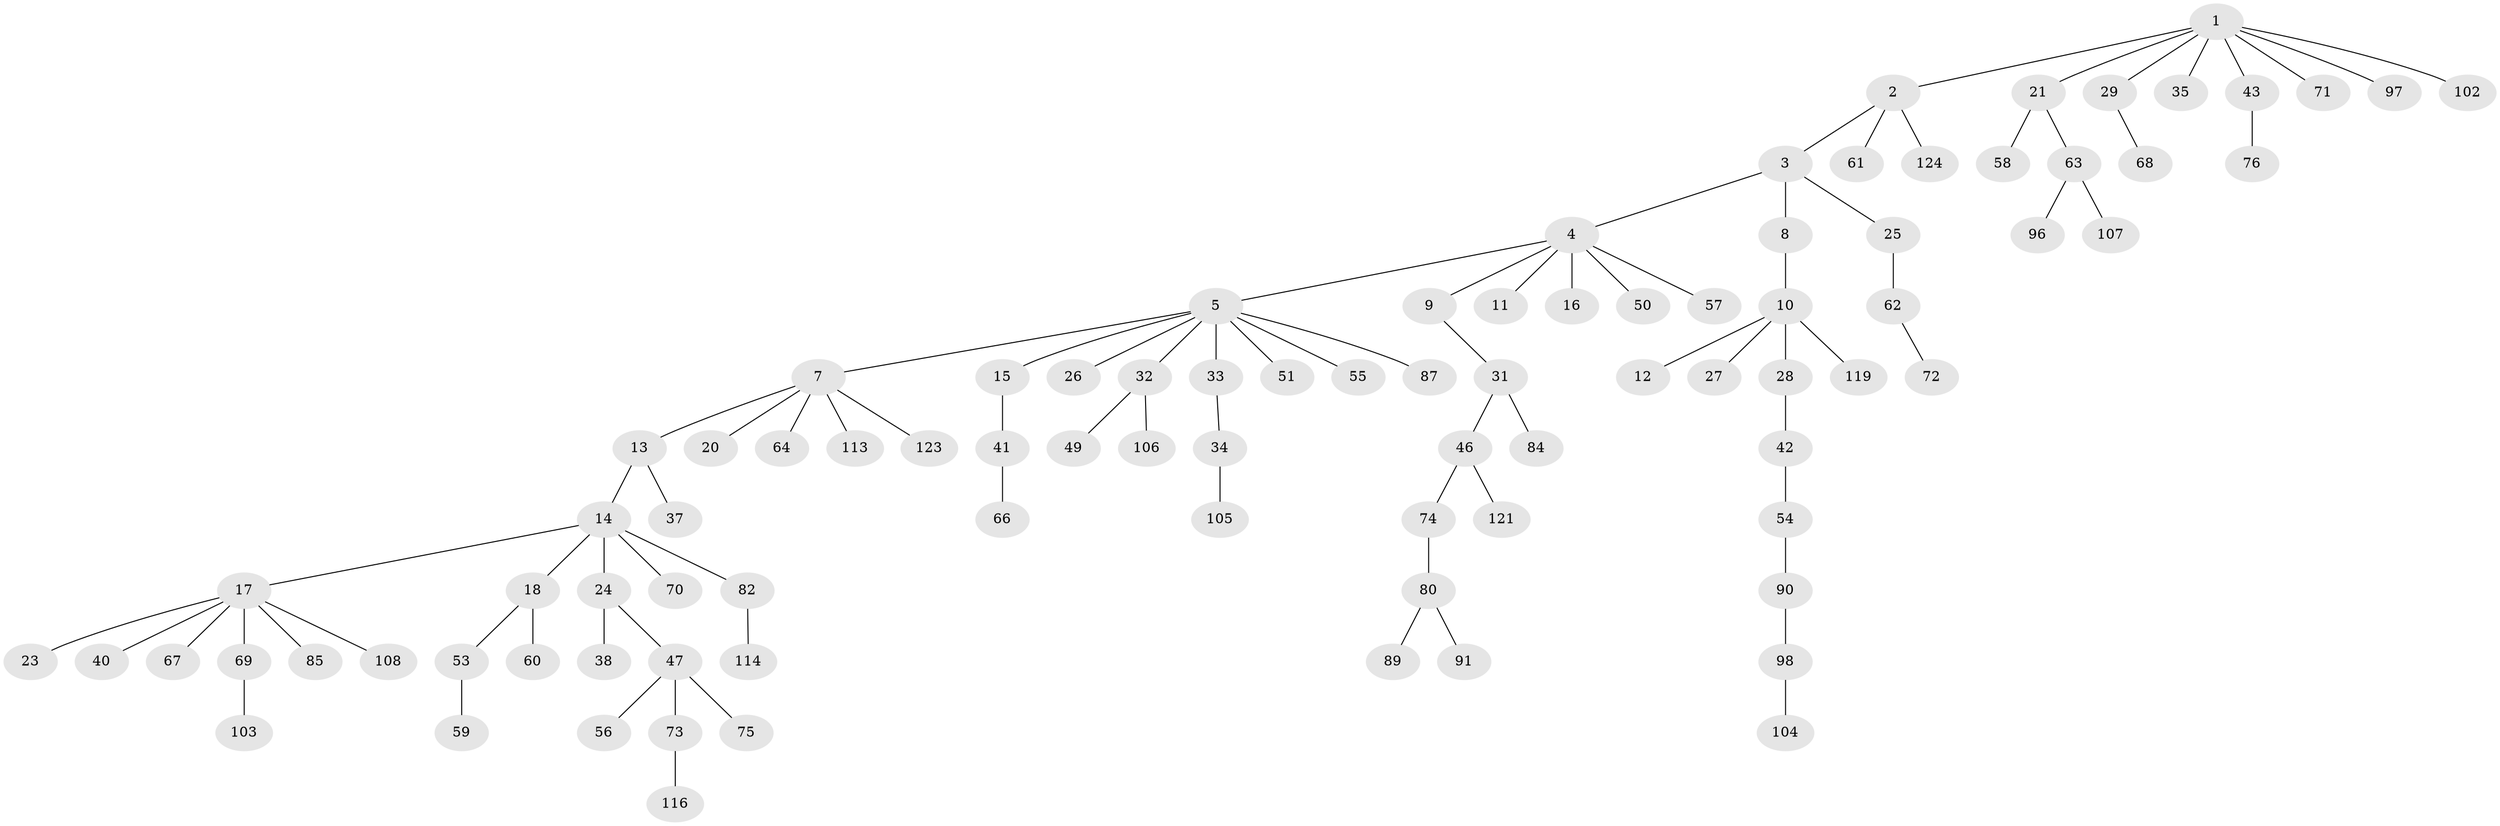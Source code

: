 // Generated by graph-tools (version 1.1) at 2025/24/03/03/25 07:24:06]
// undirected, 90 vertices, 89 edges
graph export_dot {
graph [start="1"]
  node [color=gray90,style=filled];
  1 [super="+48"];
  2;
  3 [super="+94"];
  4 [super="+6"];
  5 [super="+30"];
  7 [super="+39"];
  8;
  9 [super="+88"];
  10 [super="+115"];
  11;
  12 [super="+83"];
  13;
  14 [super="+19"];
  15;
  16;
  17 [super="+22"];
  18 [super="+81"];
  20;
  21 [super="+65"];
  23;
  24 [super="+52"];
  25 [super="+120"];
  26;
  27;
  28 [super="+118"];
  29 [super="+45"];
  31;
  32 [super="+36"];
  33;
  34 [super="+100"];
  35;
  37;
  38;
  40;
  41 [super="+44"];
  42;
  43 [super="+110"];
  46 [super="+95"];
  47;
  49;
  50;
  51;
  53 [super="+112"];
  54 [super="+77"];
  55;
  56;
  57;
  58;
  59 [super="+92"];
  60;
  61;
  62;
  63 [super="+78"];
  64;
  66;
  67;
  68;
  69 [super="+86"];
  70;
  71;
  72 [super="+111"];
  73;
  74;
  75;
  76 [super="+79"];
  80 [super="+99"];
  82 [super="+117"];
  84 [super="+93"];
  85 [super="+101"];
  87;
  89;
  90;
  91;
  96;
  97;
  98 [super="+109"];
  102;
  103;
  104;
  105;
  106 [super="+122"];
  107;
  108;
  113;
  114;
  116;
  119;
  121;
  123;
  124;
  1 -- 2;
  1 -- 21;
  1 -- 29;
  1 -- 35;
  1 -- 43;
  1 -- 71;
  1 -- 102;
  1 -- 97;
  2 -- 3;
  2 -- 61;
  2 -- 124;
  3 -- 4;
  3 -- 8;
  3 -- 25;
  4 -- 5;
  4 -- 9;
  4 -- 11;
  4 -- 16;
  4 -- 57;
  4 -- 50;
  5 -- 7;
  5 -- 15;
  5 -- 26;
  5 -- 33;
  5 -- 51;
  5 -- 55;
  5 -- 32;
  5 -- 87;
  7 -- 13;
  7 -- 20;
  7 -- 64;
  7 -- 113;
  7 -- 123;
  8 -- 10;
  9 -- 31;
  10 -- 12;
  10 -- 27;
  10 -- 28;
  10 -- 119;
  13 -- 14;
  13 -- 37;
  14 -- 17;
  14 -- 18;
  14 -- 24;
  14 -- 82;
  14 -- 70;
  15 -- 41;
  17 -- 40;
  17 -- 69;
  17 -- 108;
  17 -- 67;
  17 -- 85;
  17 -- 23;
  18 -- 53;
  18 -- 60;
  21 -- 58;
  21 -- 63;
  24 -- 38;
  24 -- 47;
  25 -- 62;
  28 -- 42;
  29 -- 68;
  31 -- 46;
  31 -- 84;
  32 -- 49;
  32 -- 106;
  33 -- 34;
  34 -- 105;
  41 -- 66;
  42 -- 54;
  43 -- 76;
  46 -- 74;
  46 -- 121;
  47 -- 56;
  47 -- 73;
  47 -- 75;
  53 -- 59;
  54 -- 90;
  62 -- 72;
  63 -- 107;
  63 -- 96;
  69 -- 103;
  73 -- 116;
  74 -- 80;
  80 -- 89;
  80 -- 91;
  82 -- 114;
  90 -- 98;
  98 -- 104;
}
